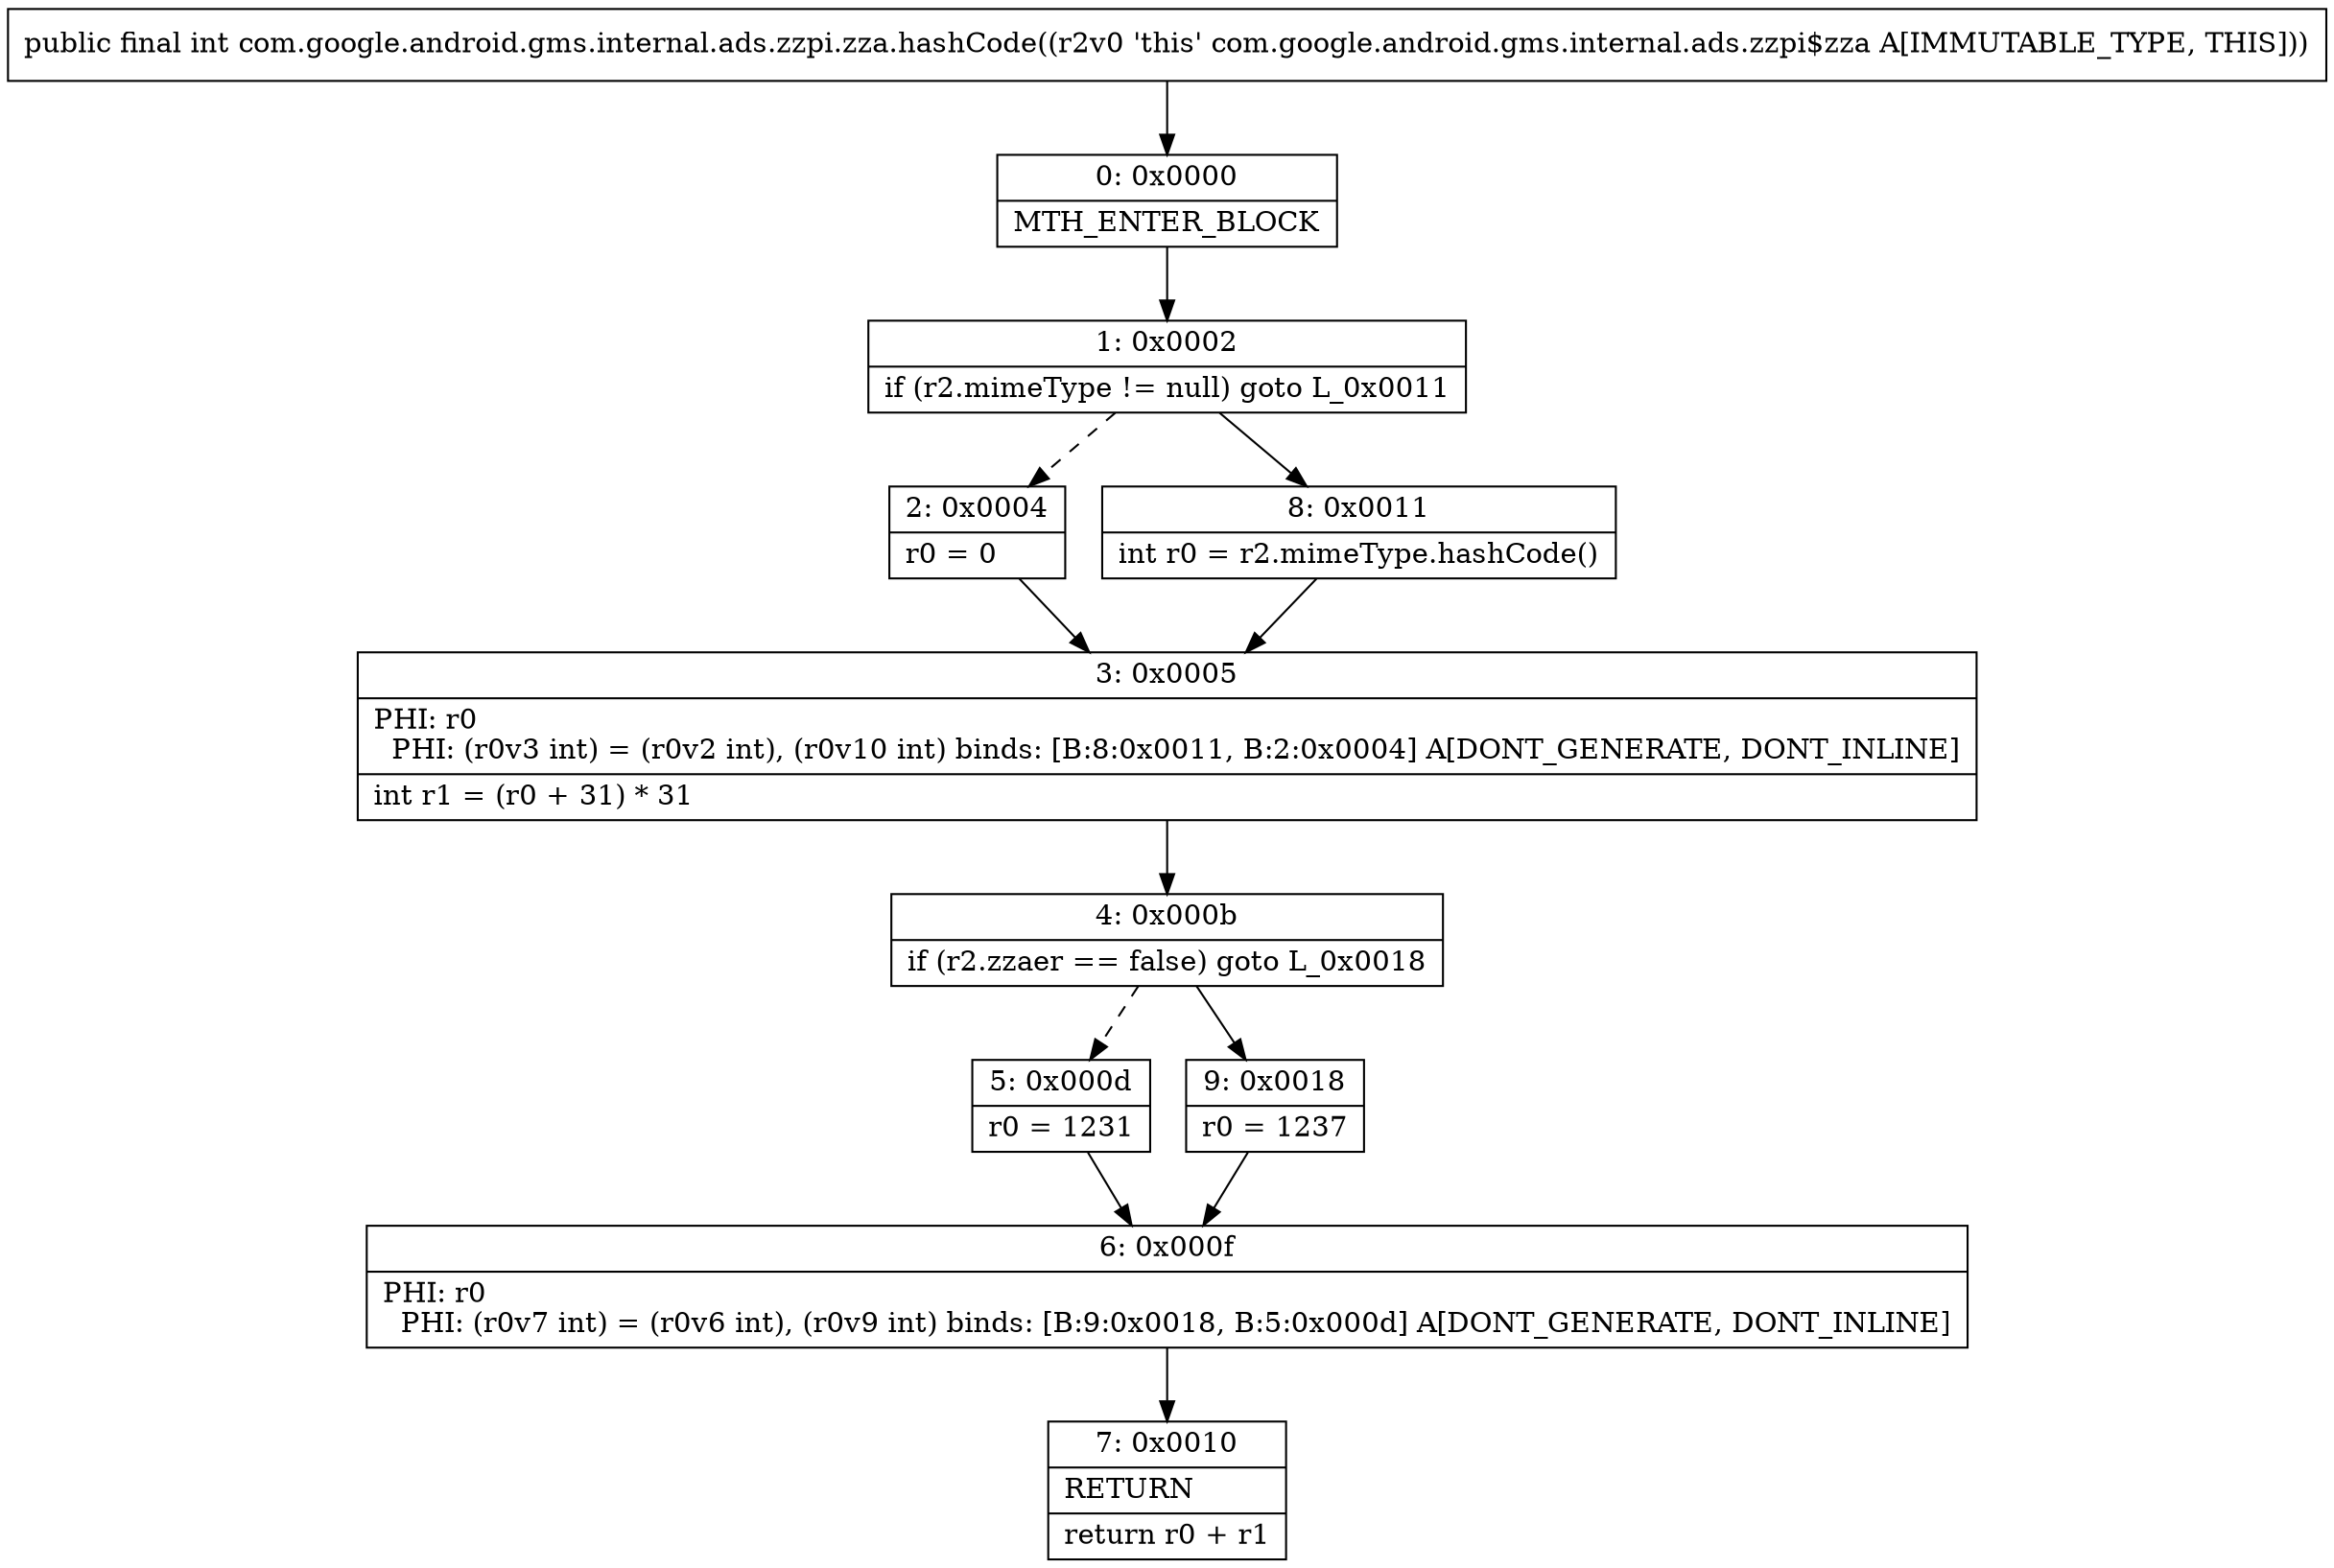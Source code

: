 digraph "CFG forcom.google.android.gms.internal.ads.zzpi.zza.hashCode()I" {
Node_0 [shape=record,label="{0\:\ 0x0000|MTH_ENTER_BLOCK\l}"];
Node_1 [shape=record,label="{1\:\ 0x0002|if (r2.mimeType != null) goto L_0x0011\l}"];
Node_2 [shape=record,label="{2\:\ 0x0004|r0 = 0\l}"];
Node_3 [shape=record,label="{3\:\ 0x0005|PHI: r0 \l  PHI: (r0v3 int) = (r0v2 int), (r0v10 int) binds: [B:8:0x0011, B:2:0x0004] A[DONT_GENERATE, DONT_INLINE]\l|int r1 = (r0 + 31) * 31\l}"];
Node_4 [shape=record,label="{4\:\ 0x000b|if (r2.zzaer == false) goto L_0x0018\l}"];
Node_5 [shape=record,label="{5\:\ 0x000d|r0 = 1231\l}"];
Node_6 [shape=record,label="{6\:\ 0x000f|PHI: r0 \l  PHI: (r0v7 int) = (r0v6 int), (r0v9 int) binds: [B:9:0x0018, B:5:0x000d] A[DONT_GENERATE, DONT_INLINE]\l}"];
Node_7 [shape=record,label="{7\:\ 0x0010|RETURN\l|return r0 + r1\l}"];
Node_8 [shape=record,label="{8\:\ 0x0011|int r0 = r2.mimeType.hashCode()\l}"];
Node_9 [shape=record,label="{9\:\ 0x0018|r0 = 1237\l}"];
MethodNode[shape=record,label="{public final int com.google.android.gms.internal.ads.zzpi.zza.hashCode((r2v0 'this' com.google.android.gms.internal.ads.zzpi$zza A[IMMUTABLE_TYPE, THIS])) }"];
MethodNode -> Node_0;
Node_0 -> Node_1;
Node_1 -> Node_2[style=dashed];
Node_1 -> Node_8;
Node_2 -> Node_3;
Node_3 -> Node_4;
Node_4 -> Node_5[style=dashed];
Node_4 -> Node_9;
Node_5 -> Node_6;
Node_6 -> Node_7;
Node_8 -> Node_3;
Node_9 -> Node_6;
}

